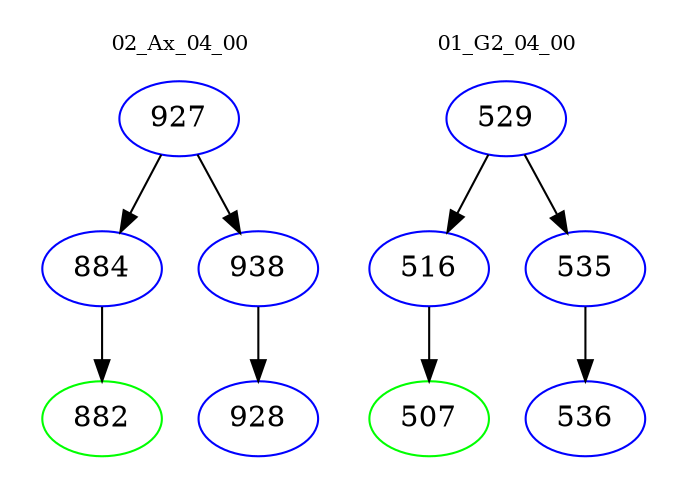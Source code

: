 digraph{
subgraph cluster_0 {
color = white
label = "02_Ax_04_00";
fontsize=10;
T0_927 [label="927", color="blue"]
T0_927 -> T0_884 [color="black"]
T0_884 [label="884", color="blue"]
T0_884 -> T0_882 [color="black"]
T0_882 [label="882", color="green"]
T0_927 -> T0_938 [color="black"]
T0_938 [label="938", color="blue"]
T0_938 -> T0_928 [color="black"]
T0_928 [label="928", color="blue"]
}
subgraph cluster_1 {
color = white
label = "01_G2_04_00";
fontsize=10;
T1_529 [label="529", color="blue"]
T1_529 -> T1_516 [color="black"]
T1_516 [label="516", color="blue"]
T1_516 -> T1_507 [color="black"]
T1_507 [label="507", color="green"]
T1_529 -> T1_535 [color="black"]
T1_535 [label="535", color="blue"]
T1_535 -> T1_536 [color="black"]
T1_536 [label="536", color="blue"]
}
}
